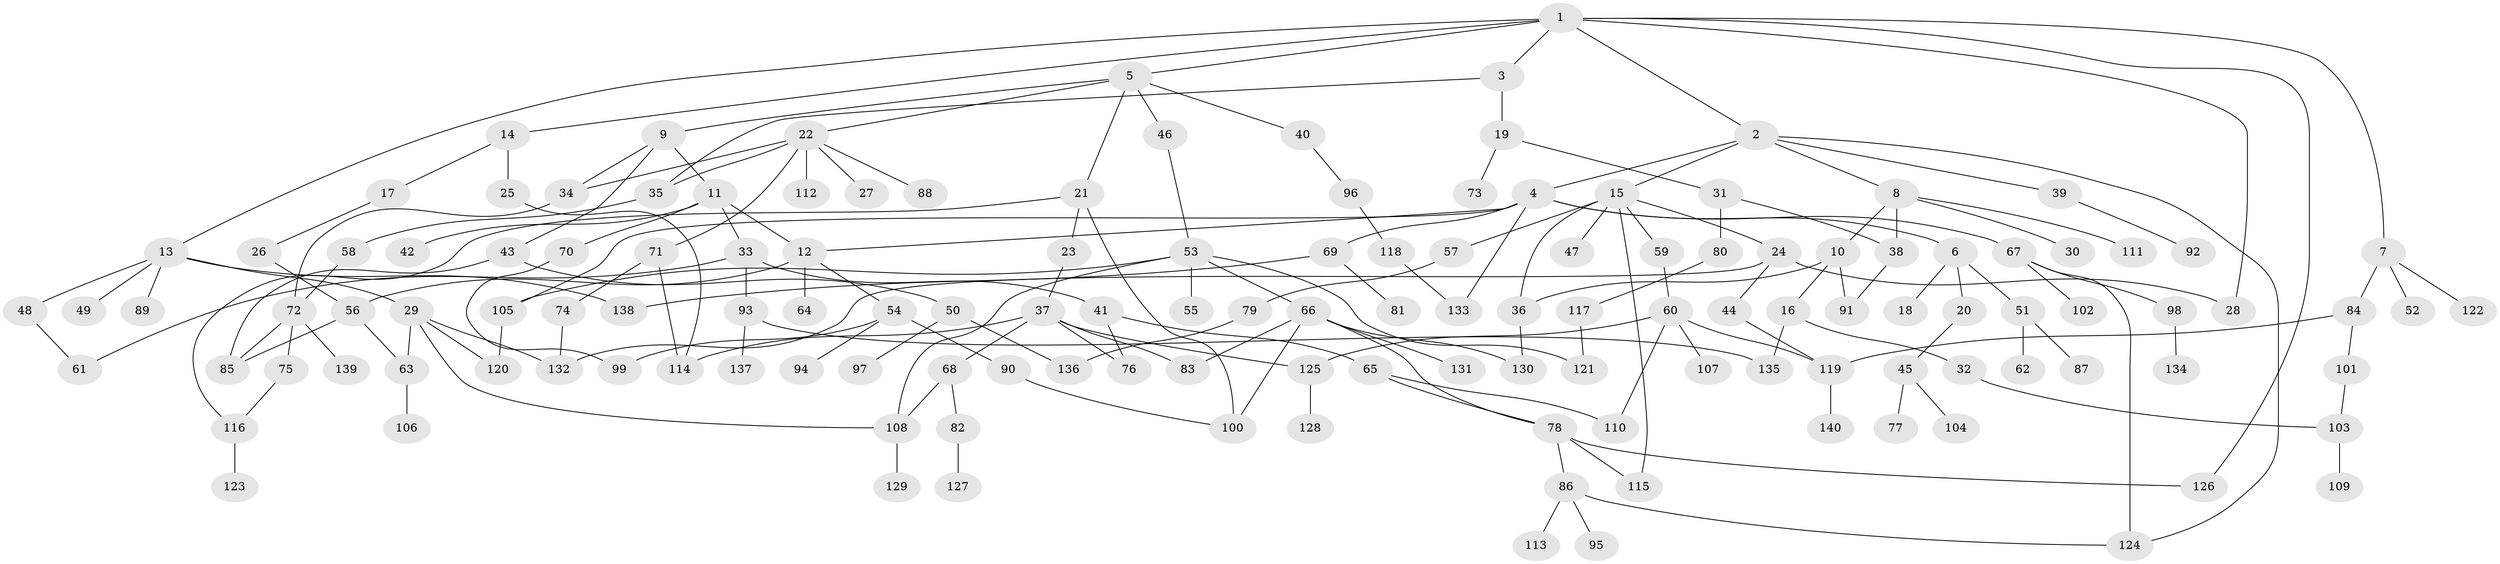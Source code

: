// coarse degree distribution, {8: 0.020202020202020204, 6: 0.050505050505050504, 3: 0.31313131313131315, 7: 0.010101010101010102, 4: 0.08080808080808081, 2: 0.2828282828282828, 5: 0.06060606060606061, 1: 0.18181818181818182}
// Generated by graph-tools (version 1.1) at 2025/36/03/04/25 23:36:01]
// undirected, 140 vertices, 182 edges
graph export_dot {
  node [color=gray90,style=filled];
  1;
  2;
  3;
  4;
  5;
  6;
  7;
  8;
  9;
  10;
  11;
  12;
  13;
  14;
  15;
  16;
  17;
  18;
  19;
  20;
  21;
  22;
  23;
  24;
  25;
  26;
  27;
  28;
  29;
  30;
  31;
  32;
  33;
  34;
  35;
  36;
  37;
  38;
  39;
  40;
  41;
  42;
  43;
  44;
  45;
  46;
  47;
  48;
  49;
  50;
  51;
  52;
  53;
  54;
  55;
  56;
  57;
  58;
  59;
  60;
  61;
  62;
  63;
  64;
  65;
  66;
  67;
  68;
  69;
  70;
  71;
  72;
  73;
  74;
  75;
  76;
  77;
  78;
  79;
  80;
  81;
  82;
  83;
  84;
  85;
  86;
  87;
  88;
  89;
  90;
  91;
  92;
  93;
  94;
  95;
  96;
  97;
  98;
  99;
  100;
  101;
  102;
  103;
  104;
  105;
  106;
  107;
  108;
  109;
  110;
  111;
  112;
  113;
  114;
  115;
  116;
  117;
  118;
  119;
  120;
  121;
  122;
  123;
  124;
  125;
  126;
  127;
  128;
  129;
  130;
  131;
  132;
  133;
  134;
  135;
  136;
  137;
  138;
  139;
  140;
  1 -- 2;
  1 -- 3;
  1 -- 5;
  1 -- 7;
  1 -- 13;
  1 -- 14;
  1 -- 28;
  1 -- 126;
  2 -- 4;
  2 -- 8;
  2 -- 15;
  2 -- 39;
  2 -- 124;
  3 -- 19;
  3 -- 35;
  4 -- 6;
  4 -- 12;
  4 -- 67;
  4 -- 69;
  4 -- 133;
  4 -- 105;
  5 -- 9;
  5 -- 21;
  5 -- 22;
  5 -- 40;
  5 -- 46;
  6 -- 18;
  6 -- 20;
  6 -- 51;
  7 -- 52;
  7 -- 84;
  7 -- 122;
  8 -- 10;
  8 -- 30;
  8 -- 111;
  8 -- 38;
  9 -- 11;
  9 -- 34;
  9 -- 43;
  10 -- 16;
  10 -- 36;
  10 -- 91;
  11 -- 33;
  11 -- 42;
  11 -- 70;
  11 -- 12;
  12 -- 54;
  12 -- 56;
  12 -- 64;
  13 -- 29;
  13 -- 48;
  13 -- 49;
  13 -- 89;
  13 -- 138;
  14 -- 17;
  14 -- 25;
  15 -- 24;
  15 -- 47;
  15 -- 57;
  15 -- 59;
  15 -- 115;
  15 -- 36;
  16 -- 32;
  16 -- 135;
  17 -- 26;
  19 -- 31;
  19 -- 73;
  20 -- 45;
  21 -- 23;
  21 -- 116;
  21 -- 100;
  22 -- 27;
  22 -- 35;
  22 -- 71;
  22 -- 88;
  22 -- 112;
  22 -- 34;
  23 -- 37;
  24 -- 44;
  24 -- 28;
  24 -- 132;
  25 -- 114;
  26 -- 56;
  29 -- 63;
  29 -- 120;
  29 -- 132;
  29 -- 108;
  31 -- 38;
  31 -- 80;
  32 -- 103;
  33 -- 41;
  33 -- 61;
  33 -- 93;
  34 -- 72;
  35 -- 58;
  36 -- 130;
  37 -- 68;
  37 -- 76;
  37 -- 83;
  37 -- 114;
  37 -- 125;
  38 -- 91;
  39 -- 92;
  40 -- 96;
  41 -- 65;
  41 -- 76;
  43 -- 50;
  43 -- 85;
  44 -- 119;
  45 -- 77;
  45 -- 104;
  46 -- 53;
  48 -- 61;
  50 -- 97;
  50 -- 136;
  51 -- 62;
  51 -- 87;
  53 -- 55;
  53 -- 66;
  53 -- 105;
  53 -- 121;
  53 -- 108;
  54 -- 90;
  54 -- 94;
  54 -- 99;
  56 -- 85;
  56 -- 63;
  57 -- 79;
  58 -- 72;
  59 -- 60;
  60 -- 107;
  60 -- 125;
  60 -- 119;
  60 -- 110;
  63 -- 106;
  65 -- 78;
  65 -- 110;
  66 -- 100;
  66 -- 130;
  66 -- 131;
  66 -- 78;
  66 -- 83;
  67 -- 98;
  67 -- 102;
  67 -- 124;
  68 -- 82;
  68 -- 108;
  69 -- 81;
  69 -- 138;
  70 -- 99;
  71 -- 74;
  71 -- 114;
  72 -- 75;
  72 -- 139;
  72 -- 85;
  74 -- 132;
  75 -- 116;
  78 -- 86;
  78 -- 115;
  78 -- 126;
  79 -- 136;
  80 -- 117;
  82 -- 127;
  84 -- 101;
  84 -- 119;
  86 -- 95;
  86 -- 113;
  86 -- 124;
  90 -- 100;
  93 -- 137;
  93 -- 135;
  96 -- 118;
  98 -- 134;
  101 -- 103;
  103 -- 109;
  105 -- 120;
  108 -- 129;
  116 -- 123;
  117 -- 121;
  118 -- 133;
  119 -- 140;
  125 -- 128;
}
